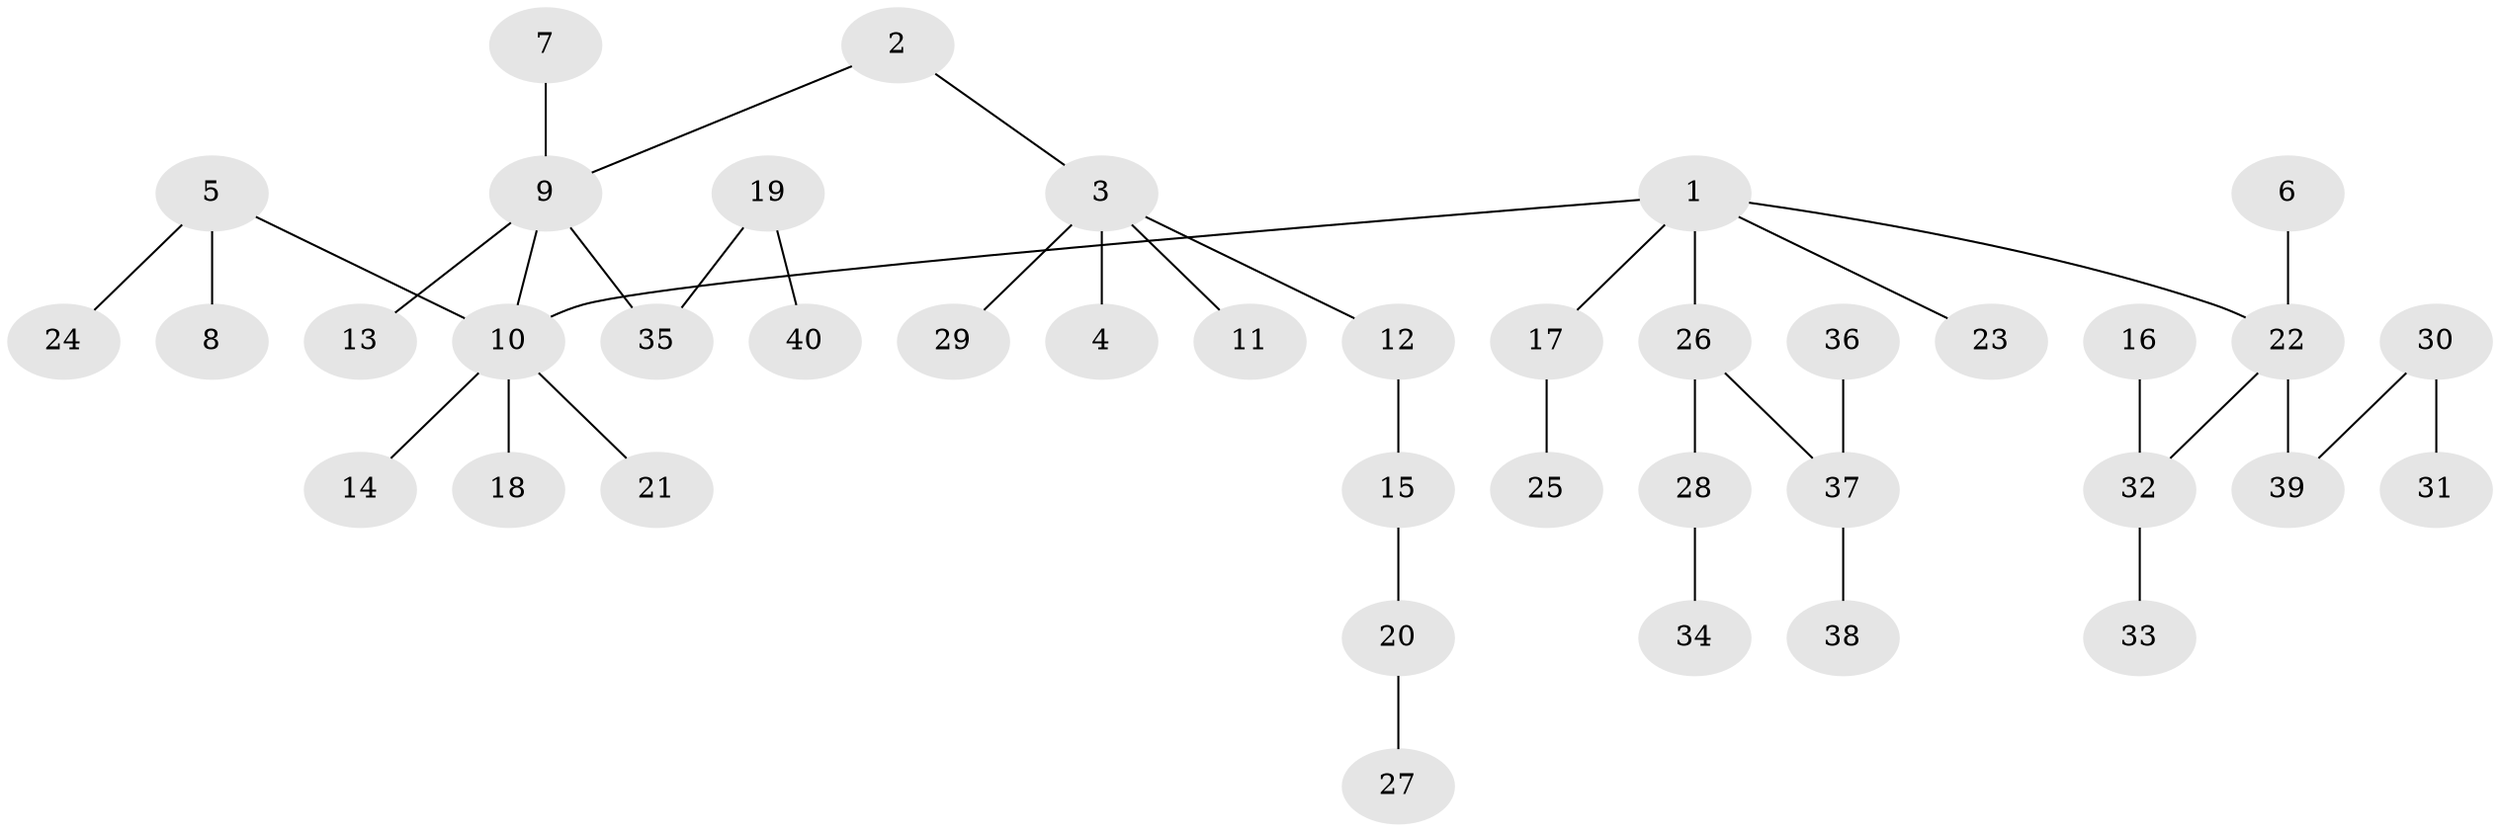 // original degree distribution, {7: 0.017543859649122806, 5: 0.05263157894736842, 4: 0.05263157894736842, 6: 0.017543859649122806, 2: 0.22807017543859648, 1: 0.543859649122807, 3: 0.08771929824561403}
// Generated by graph-tools (version 1.1) at 2025/37/03/04/25 23:37:23]
// undirected, 40 vertices, 39 edges
graph export_dot {
  node [color=gray90,style=filled];
  1;
  2;
  3;
  4;
  5;
  6;
  7;
  8;
  9;
  10;
  11;
  12;
  13;
  14;
  15;
  16;
  17;
  18;
  19;
  20;
  21;
  22;
  23;
  24;
  25;
  26;
  27;
  28;
  29;
  30;
  31;
  32;
  33;
  34;
  35;
  36;
  37;
  38;
  39;
  40;
  1 -- 10 [weight=1.0];
  1 -- 17 [weight=1.0];
  1 -- 22 [weight=1.0];
  1 -- 23 [weight=1.0];
  1 -- 26 [weight=1.0];
  2 -- 3 [weight=1.0];
  2 -- 9 [weight=1.0];
  3 -- 4 [weight=1.0];
  3 -- 11 [weight=1.0];
  3 -- 12 [weight=1.0];
  3 -- 29 [weight=1.0];
  5 -- 8 [weight=1.0];
  5 -- 10 [weight=1.0];
  5 -- 24 [weight=1.0];
  6 -- 22 [weight=1.0];
  7 -- 9 [weight=1.0];
  9 -- 10 [weight=1.0];
  9 -- 13 [weight=1.0];
  9 -- 35 [weight=1.0];
  10 -- 14 [weight=1.0];
  10 -- 18 [weight=1.0];
  10 -- 21 [weight=1.0];
  12 -- 15 [weight=1.0];
  15 -- 20 [weight=1.0];
  16 -- 32 [weight=1.0];
  17 -- 25 [weight=1.0];
  19 -- 35 [weight=1.0];
  19 -- 40 [weight=1.0];
  20 -- 27 [weight=1.0];
  22 -- 32 [weight=1.0];
  22 -- 39 [weight=1.0];
  26 -- 28 [weight=1.0];
  26 -- 37 [weight=1.0];
  28 -- 34 [weight=1.0];
  30 -- 31 [weight=1.0];
  30 -- 39 [weight=1.0];
  32 -- 33 [weight=1.0];
  36 -- 37 [weight=1.0];
  37 -- 38 [weight=1.0];
}
